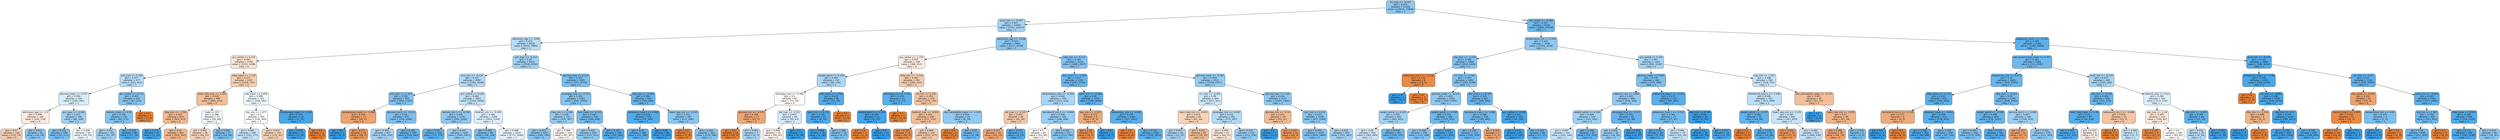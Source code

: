 digraph Tree {
node [shape=box, style="filled, rounded", color="black", fontname="helvetica"] ;
edge [fontname="helvetica"] ;
0 [label="inr_max <= -0.197\ngini = 0.419\nsamples = 21193\nvalue = [10024, 23466]\nclass = 1", fillcolor="#8ec7f0"] ;
1 [label="pco2_min <= -0.007\ngini = 0.457\nsamples = 12947\nvalue = [7221, 13227]\nclass = 1", fillcolor="#a5d3f3"] ;
0 -> 1 [labeldistance=2.5, labelangle=45, headlabel="True"] ;
2 [label="admission_age <= -0.89\ngini = 0.475\nsamples = 8266\nvalue = [5050, 7988]\nclass = 1", fillcolor="#b6dbf5"] ;
1 -> 2 ;
3 [label="gcs_verbal <= 0.155\ngini = 0.493\nsamples = 1744\nvalue = [1532, 1208]\nclass = 0", fillcolor="#fae4d5"] ;
2 -> 3 ;
4 [label="po2_max <= 0.784\ngini = 0.477\nsamples = 477\nvalue = [293, 453]\nclass = 1", fillcolor="#b9dcf6"] ;
3 -> 4 ;
5 [label="glucose_mean <= -0.457\ngini = 0.494\nsamples = 324\nvalue = [226, 282]\nclass = 1", fillcolor="#d8ecfa"] ;
4 -> 5 ;
6 [label="admission_age <= -1.3\ngini = 0.496\nsamples = 160\nvalue = [140, 118]\nclass = 0", fillcolor="#fbebe0"] ;
5 -> 6 ;
7 [label="gini = 0.47\nsamples = 120\nvalue = [122, 74]\nclass = 0", fillcolor="#f5cdb1"] ;
6 -> 7 ;
8 [label="gini = 0.412\nsamples = 40\nvalue = [18, 44]\nclass = 1", fillcolor="#8ac5f0"] ;
6 -> 8 ;
9 [label="gcs_eyes <= -0.461\ngini = 0.451\nsamples = 164\nvalue = [86, 164]\nclass = 1", fillcolor="#a1d0f3"] ;
5 -> 9 ;
10 [label="gini = 0.375\nsamples = 100\nvalue = [37, 111]\nclass = 1", fillcolor="#7bbeee"] ;
9 -> 10 ;
11 [label="gini = 0.499\nsamples = 64\nvalue = [49, 53]\nclass = 1", fillcolor="#f0f8fd"] ;
9 -> 11 ;
12 [label="gcs_verbal <= -0.772\ngini = 0.405\nsamples = 153\nvalue = [67, 171]\nclass = 1", fillcolor="#87c3ef"] ;
4 -> 12 ;
13 [label="sodium_mean <= 0.52\ngini = 0.391\nsamples = 150\nvalue = [62, 171]\nclass = 1", fillcolor="#81c1ee"] ;
12 -> 13 ;
14 [label="gini = 0.452\nsamples = 101\nvalue = [51, 97]\nclass = 1", fillcolor="#a1d1f3"] ;
13 -> 14 ;
15 [label="gini = 0.225\nsamples = 49\nvalue = [11, 74]\nclass = 1", fillcolor="#56ace9"] ;
13 -> 15 ;
16 [label="gini = 0.0\nsamples = 3\nvalue = [5, 0]\nclass = 0", fillcolor="#e58139"] ;
12 -> 16 ;
17 [label="mbp_mean <= 1.118\ngini = 0.471\nsamples = 1267\nvalue = [1239, 755]\nclass = 0", fillcolor="#f5ceb2"] ;
3 -> 17 ;
18 [label="heart_rate_max <= 1.524\ngini = 0.439\nsamples = 946\nvalue = [981, 473]\nclass = 0", fillcolor="#f2be98"] ;
17 -> 18 ;
19 [label="mbp_min <= -2.393\ngini = 0.427\nsamples = 873\nvalue = [925, 413]\nclass = 0", fillcolor="#f1b991"] ;
18 -> 19 ;
20 [label="gini = 0.111\nsamples = 12\nvalue = [1, 16]\nclass = 1", fillcolor="#45a3e7"] ;
19 -> 20 ;
21 [label="gini = 0.42\nsamples = 861\nvalue = [924, 397]\nclass = 0", fillcolor="#f0b78e"] ;
19 -> 21 ;
22 [label="male <= 0.5\ngini = 0.499\nsamples = 73\nvalue = [56, 60]\nclass = 1", fillcolor="#f2f8fd"] ;
18 -> 22 ;
23 [label="gini = 0.481\nsamples = 46\nvalue = [46, 31]\nclass = 0", fillcolor="#f7d6be"] ;
22 -> 23 ;
24 [label="gini = 0.381\nsamples = 27\nvalue = [10, 29]\nclass = 1", fillcolor="#7dbfee"] ;
22 -> 24 ;
25 [label="sbp_mean <= 2.858\ngini = 0.499\nsamples = 321\nvalue = [258, 282]\nclass = 1", fillcolor="#eef7fd"] ;
17 -> 25 ;
26 [label="sbp_min <= 1.477\ngini = 0.5\nsamples = 305\nvalue = [256, 260]\nclass = 1", fillcolor="#fcfdff"] ;
25 -> 26 ;
27 [label="gini = 0.485\nsamples = 180\nvalue = [125, 177]\nclass = 1", fillcolor="#c5e2f7"] ;
26 -> 27 ;
28 [label="gini = 0.475\nsamples = 125\nvalue = [131, 83]\nclass = 0", fillcolor="#f5d1b6"] ;
26 -> 28 ;
29 [label="bicarbonate_mean <= 1.136\ngini = 0.153\nsamples = 16\nvalue = [2, 22]\nclass = 1", fillcolor="#4ba6e7"] ;
25 -> 29 ;
30 [label="gini = 0.083\nsamples = 15\nvalue = [1, 22]\nclass = 1", fillcolor="#42a1e6"] ;
29 -> 30 ;
31 [label="gini = 0.0\nsamples = 1\nvalue = [1, 0]\nclass = 0", fillcolor="#e58139"] ;
29 -> 31 ;
32 [label="po2_max <= -0.212\ngini = 0.45\nsamples = 6522\nvalue = [3518, 6780]\nclass = 1", fillcolor="#a0d0f2"] ;
2 -> 32 ;
33 [label="po2_min <= -0.216\ngini = 0.471\nsamples = 4597\nvalue = [2761, 4509]\nclass = 1", fillcolor="#b2d9f5"] ;
32 -> 33 ;
34 [label="po2_max <= -1.427\ngini = 0.391\nsamples = 954\nvalue = [402, 1105]\nclass = 1", fillcolor="#81c1ee"] ;
33 -> 34 ;
35 [label="temperature_mean <= -1.098\ngini = 0.334\nsamples = 17\nvalue = [26, 7]\nclass = 0", fillcolor="#eca36e"] ;
34 -> 35 ;
36 [label="gini = 0.0\nsamples = 1\nvalue = [0, 2]\nclass = 1", fillcolor="#399de5"] ;
35 -> 36 ;
37 [label="gini = 0.271\nsamples = 16\nvalue = [26, 5]\nclass = 0", fillcolor="#ea995f"] ;
35 -> 37 ;
38 [label="glucose_min.2 <= -0.212\ngini = 0.38\nsamples = 937\nvalue = [376, 1098]\nclass = 1", fillcolor="#7dbfee"] ;
34 -> 38 ;
39 [label="gini = 0.457\nsamples = 407\nvalue = [226, 415]\nclass = 1", fillcolor="#a5d2f3"] ;
38 -> 39 ;
40 [label="gini = 0.295\nsamples = 530\nvalue = [150, 683]\nclass = 1", fillcolor="#64b3eb"] ;
38 -> 40 ;
41 [label="gcs_verbal <= 0.618\ngini = 0.484\nsamples = 3643\nvalue = [2359, 3404]\nclass = 1", fillcolor="#c2e1f7"] ;
33 -> 41 ;
42 [label="calcium_min.1 <= -0.706\ngini = 0.424\nsamples = 1135\nvalue = [544, 1240]\nclass = 1", fillcolor="#90c8f0"] ;
41 -> 42 ;
43 [label="gini = 0.28\nsamples = 130\nvalue = [35, 173]\nclass = 1", fillcolor="#61b1ea"] ;
42 -> 43 ;
44 [label="gini = 0.437\nsamples = 1005\nvalue = [509, 1067]\nclass = 1", fillcolor="#97ccf1"] ;
42 -> 44 ;
45 [label="totalco2_min <= -0.295\ngini = 0.496\nsamples = 2508\nvalue = [1815, 2164]\nclass = 1", fillcolor="#dfeffb"] ;
41 -> 45 ;
46 [label="gini = 0.369\nsamples = 94\nvalue = [38, 118]\nclass = 1", fillcolor="#79bded"] ;
45 -> 46 ;
47 [label="gini = 0.498\nsamples = 2414\nvalue = [1777, 2046]\nclass = 1", fillcolor="#e5f2fc"] ;
45 -> 47 ;
48 [label="glucose_max <= 0.153\ngini = 0.375\nsamples = 1925\nvalue = [757, 2271]\nclass = 1", fillcolor="#7bbeee"] ;
32 -> 48 ;
49 [label="aniongap_max <= -0.373\ngini = 0.404\nsamples = 1283\nvalue = [565, 1445]\nclass = 1", fillcolor="#86c3ef"] ;
48 -> 49 ;
50 [label="mbp_min <= 0.508\ngini = 0.438\nsamples = 733\nvalue = [376, 787]\nclass = 1", fillcolor="#98ccf1"] ;
49 -> 50 ;
51 [label="gini = 0.412\nsamples = 629\nvalue = [289, 706]\nclass = 1", fillcolor="#8ac5f0"] ;
50 -> 51 ;
52 [label="gini = 0.499\nsamples = 104\nvalue = [87, 81]\nclass = 0", fillcolor="#fdf6f1"] ;
50 -> 52 ;
53 [label="bun_mean <= -0.321\ngini = 0.347\nsamples = 550\nvalue = [189, 658]\nclass = 1", fillcolor="#72b9ec"] ;
49 -> 53 ;
54 [label="gini = 0.424\nsamples = 290\nvalue = [137, 312]\nclass = 1", fillcolor="#90c8f0"] ;
53 -> 54 ;
55 [label="gini = 0.227\nsamples = 260\nvalue = [52, 346]\nclass = 1", fillcolor="#57ace9"] ;
53 -> 55 ;
56 [label="sbp_min <= -0.068\ngini = 0.306\nsamples = 642\nvalue = [192, 826]\nclass = 1", fillcolor="#67b4eb"] ;
48 -> 56 ;
57 [label="potassium_max.1 <= 0.682\ngini = 0.214\nsamples = 375\nvalue = [75, 540]\nclass = 1", fillcolor="#54abe9"] ;
56 -> 57 ;
58 [label="gini = 0.26\nsamples = 286\nvalue = [72, 396]\nclass = 1", fillcolor="#5dafea"] ;
57 -> 58 ;
59 [label="gini = 0.04\nsamples = 89\nvalue = [3, 144]\nclass = 1", fillcolor="#3d9fe6"] ;
57 -> 59 ;
60 [label="heart_rate_min <= -2.295\ngini = 0.412\nsamples = 267\nvalue = [117, 286]\nclass = 1", fillcolor="#8ac5f0"] ;
56 -> 60 ;
61 [label="gini = 0.0\nsamples = 3\nvalue = [7, 0]\nclass = 0", fillcolor="#e58139"] ;
60 -> 61 ;
62 [label="gini = 0.401\nsamples = 264\nvalue = [110, 286]\nclass = 1", fillcolor="#85c3ef"] ;
60 -> 62 ;
63 [label="admission_age <= -1.636\ngini = 0.414\nsamples = 4681\nvalue = [2171, 5239]\nclass = 1", fillcolor="#8bc6f0"] ;
1 -> 63 ;
64 [label="gcs_verbal <= -1.235\ngini = 0.497\nsamples = 428\nvalue = [366, 312]\nclass = 0", fillcolor="#fbece2"] ;
63 -> 64 ;
65 [label="weight_admit <= 0.278\ngini = 0.465\nsamples = 137\nvalue = [84, 145]\nclass = 1", fillcolor="#acd6f4"] ;
64 -> 65 ;
66 [label="aniongap_max <= -0.766\ngini = 0.5\nsamples = 81\nvalue = [73, 70]\nclass = 0", fillcolor="#fefaf7"] ;
65 -> 66 ;
67 [label="glucose_min <= -0.579\ngini = 0.358\nsamples = 17\nvalue = [23, 7]\nclass = 0", fillcolor="#eda775"] ;
66 -> 67 ;
68 [label="gini = 0.0\nsamples = 10\nvalue = [19, 0]\nclass = 0", fillcolor="#e58139"] ;
67 -> 68 ;
69 [label="gini = 0.463\nsamples = 7\nvalue = [4, 7]\nclass = 1", fillcolor="#aad5f4"] ;
67 -> 69 ;
70 [label="ptt_max <= -0.322\ngini = 0.493\nsamples = 64\nvalue = [50, 63]\nclass = 1", fillcolor="#d6ebfa"] ;
66 -> 70 ;
71 [label="gini = 0.499\nsamples = 55\nvalue = [50, 45]\nclass = 0", fillcolor="#fcf2eb"] ;
70 -> 71 ;
72 [label="gini = 0.0\nsamples = 9\nvalue = [0, 18]\nclass = 1", fillcolor="#399de5"] ;
70 -> 72 ;
73 [label="dbp_mean <= 1.708\ngini = 0.223\nsamples = 56\nvalue = [11, 75]\nclass = 1", fillcolor="#56abe9"] ;
65 -> 73 ;
74 [label="spo2_min <= 0.715\ngini = 0.191\nsamples = 54\nvalue = [9, 75]\nclass = 1", fillcolor="#51a9e8"] ;
73 -> 74 ;
75 [label="gini = 0.094\nsamples = 38\nvalue = [3, 58]\nclass = 1", fillcolor="#43a2e6"] ;
74 -> 75 ;
76 [label="gini = 0.386\nsamples = 16\nvalue = [6, 17]\nclass = 1", fillcolor="#7fc0ee"] ;
74 -> 76 ;
77 [label="gini = 0.0\nsamples = 2\nvalue = [2, 0]\nclass = 0", fillcolor="#e58139"] ;
73 -> 77 ;
78 [label="mbp_min <= -1.116\ngini = 0.467\nsamples = 291\nvalue = [282, 167]\nclass = 0", fillcolor="#f4ccae"] ;
64 -> 78 ;
79 [label="aniongap_min <= 2.787\ngini = 0.255\nsamples = 13\nvalue = [3, 17]\nclass = 1", fillcolor="#5caeea"] ;
78 -> 79 ;
80 [label="weight_admit <= -1.159\ngini = 0.105\nsamples = 12\nvalue = [1, 17]\nclass = 1", fillcolor="#45a3e7"] ;
79 -> 80 ;
81 [label="gini = 0.0\nsamples = 1\nvalue = [1, 0]\nclass = 0", fillcolor="#e58139"] ;
80 -> 81 ;
82 [label="gini = 0.0\nsamples = 11\nvalue = [0, 17]\nclass = 1", fillcolor="#399de5"] ;
80 -> 82 ;
83 [label="gini = 0.0\nsamples = 1\nvalue = [2, 0]\nclass = 0", fillcolor="#e58139"] ;
79 -> 83 ;
84 [label="ptt_min <= 0.145\ngini = 0.455\nsamples = 278\nvalue = [279, 150]\nclass = 0", fillcolor="#f3c5a3"] ;
78 -> 84 ;
85 [label="totalco2_max <= -0.653\ngini = 0.441\nsamples = 259\nvalue = [271, 132]\nclass = 0", fillcolor="#f2be99"] ;
84 -> 85 ;
86 [label="gini = 0.165\nsamples = 34\nvalue = [50, 5]\nclass = 0", fillcolor="#e88e4d"] ;
85 -> 86 ;
87 [label="gini = 0.464\nsamples = 225\nvalue = [221, 127]\nclass = 0", fillcolor="#f4c9ab"] ;
85 -> 87 ;
88 [label="abs_neutrophils_mean <= -1.014\ngini = 0.426\nsamples = 19\nvalue = [8, 18]\nclass = 1", fillcolor="#91c9f1"] ;
84 -> 88 ;
89 [label="gini = 0.0\nsamples = 2\nvalue = [3, 0]\nclass = 0", fillcolor="#e58139"] ;
88 -> 89 ;
90 [label="gini = 0.34\nsamples = 17\nvalue = [5, 18]\nclass = 1", fillcolor="#70b8ec"] ;
88 -> 90 ;
91 [label="mbp_min <= -0.112\ngini = 0.392\nsamples = 4253\nvalue = [1805, 4927]\nclass = 1", fillcolor="#82c1ef"] ;
63 -> 91 ;
92 [label="bun_mean <= -0.566\ngini = 0.317\nsamples = 1742\nvalue = [547, 2226]\nclass = 1", fillcolor="#6ab5eb"] ;
91 -> 92 ;
93 [label="temperature_max <= -0.769\ngini = 0.462\nsamples = 370\nvalue = [211, 372]\nclass = 1", fillcolor="#a9d5f4"] ;
92 -> 93 ;
94 [label="ptt_max <= -0.247\ngini = 0.464\nsamples = 44\nvalue = [45, 26]\nclass = 0", fillcolor="#f4caab"] ;
93 -> 94 ;
95 [label="gini = 0.357\nsamples = 33\nvalue = [43, 13]\nclass = 0", fillcolor="#eda775"] ;
94 -> 95 ;
96 [label="gini = 0.231\nsamples = 11\nvalue = [2, 13]\nclass = 1", fillcolor="#57ace9"] ;
94 -> 96 ;
97 [label="hematocrit_min.1 <= -0.664\ngini = 0.438\nsamples = 326\nvalue = [166, 346]\nclass = 1", fillcolor="#98ccf1"] ;
93 -> 97 ;
98 [label="gini = 0.5\nsamples = 69\nvalue = [51, 48]\nclass = 0", fillcolor="#fdf8f3"] ;
97 -> 98 ;
99 [label="gini = 0.402\nsamples = 257\nvalue = [115, 298]\nclass = 1", fillcolor="#85c3ef"] ;
97 -> 99 ;
100 [label="spo2_min <= -6.648\ngini = 0.26\nsamples = 1372\nvalue = [336, 1854]\nclass = 1", fillcolor="#5dafea"] ;
92 -> 100 ;
101 [label="sbp_min <= -1.527\ngini = 0.375\nsamples = 8\nvalue = [9, 3]\nclass = 0", fillcolor="#eeab7b"] ;
100 -> 101 ;
102 [label="gini = 0.18\nsamples = 6\nvalue = [9, 1]\nclass = 0", fillcolor="#e88f4f"] ;
101 -> 102 ;
103 [label="gini = 0.0\nsamples = 2\nvalue = [0, 2]\nclass = 1", fillcolor="#399de5"] ;
101 -> 103 ;
104 [label="baseexcess_min <= -4.491\ngini = 0.255\nsamples = 1364\nvalue = [327, 1851]\nclass = 1", fillcolor="#5caeea"] ;
100 -> 104 ;
105 [label="gini = 0.0\nsamples = 3\nvalue = [5, 0]\nclass = 0", fillcolor="#e58139"] ;
104 -> 105 ;
106 [label="gini = 0.252\nsamples = 1361\nvalue = [322, 1851]\nclass = 1", fillcolor="#5baeea"] ;
104 -> 106 ;
107 [label="glucose_mean <= -0.787\ngini = 0.434\nsamples = 2511\nvalue = [1258, 2701]\nclass = 1", fillcolor="#95cbf1"] ;
91 -> 107 ;
108 [label="inr_max <= -0.462\ngini = 0.49\nsamples = 364\nvalue = [257, 341]\nclass = 1", fillcolor="#cee7f9"] ;
107 -> 108 ;
109 [label="heart_rate_min <= -0.653\ngini = 0.479\nsamples = 83\nvalue = [82, 54]\nclass = 0", fillcolor="#f6d4bb"] ;
108 -> 109 ;
110 [label="gini = 0.457\nsamples = 20\nvalue = [12, 22]\nclass = 1", fillcolor="#a5d2f3"] ;
109 -> 110 ;
111 [label="gini = 0.431\nsamples = 63\nvalue = [70, 32]\nclass = 0", fillcolor="#f1bb94"] ;
109 -> 111 ;
112 [label="aniongap_min <= -0.687\ngini = 0.471\nsamples = 281\nvalue = [175, 287]\nclass = 1", fillcolor="#b2d9f5"] ;
108 -> 112 ;
113 [label="gini = 0.494\nsamples = 67\nvalue = [64, 51]\nclass = 0", fillcolor="#fae5d7"] ;
112 -> 113 ;
114 [label="gini = 0.435\nsamples = 214\nvalue = [111, 236]\nclass = 1", fillcolor="#96cbf1"] ;
112 -> 114 ;
115 [label="glucose_max <= -0.81\ngini = 0.418\nsamples = 2147\nvalue = [1001, 2360]\nclass = 1", fillcolor="#8dc7f0"] ;
107 -> 115 ;
116 [label="glucose_min <= -0.16\ngini = 0.431\nsamples = 19\nvalue = [24, 11]\nclass = 0", fillcolor="#f1bb94"] ;
115 -> 116 ;
117 [label="gini = 0.0\nsamples = 3\nvalue = [0, 7]\nclass = 1", fillcolor="#399de5"] ;
116 -> 117 ;
118 [label="gini = 0.245\nsamples = 16\nvalue = [24, 4]\nclass = 0", fillcolor="#e9965a"] ;
116 -> 118 ;
119 [label="po2_min <= 0.235\ngini = 0.415\nsamples = 2128\nvalue = [977, 2349]\nclass = 1", fillcolor="#8bc6f0"] ;
115 -> 119 ;
120 [label="gini = 0.395\nsamples = 1476\nvalue = [625, 1684]\nclass = 1", fillcolor="#82c1ef"] ;
119 -> 120 ;
121 [label="gini = 0.453\nsamples = 652\nvalue = [352, 665]\nclass = 1", fillcolor="#a2d1f3"] ;
119 -> 121 ;
122 [label="bun_mean <= -0.394\ngini = 0.337\nsamples = 8246\nvalue = [2803, 10239]\nclass = 1", fillcolor="#6fb8ec"] ;
0 -> 122 [labeldistance=2.5, labelangle=-45, headlabel="False"] ;
123 [label="temperature_min <= 0.255\ngini = 0.424\nsamples = 3100\nvalue = [1503, 3430]\nclass = 1", fillcolor="#90c8f0"] ;
122 -> 123 ;
124 [label="sbp_max <= -2.137\ngini = 0.394\nsamples = 1899\nvalue = [812, 2200]\nclass = 1", fillcolor="#82c1ef"] ;
123 -> 124 ;
125 [label="potassium_min.1 <= -2.138\ngini = 0.133\nsamples = 8\nvalue = [13, 1]\nclass = 0", fillcolor="#e78b48"] ;
124 -> 125 ;
126 [label="gini = 0.0\nsamples = 1\nvalue = [0, 1]\nclass = 1", fillcolor="#399de5"] ;
125 -> 126 ;
127 [label="gini = 0.0\nsamples = 7\nvalue = [13, 0]\nclass = 0", fillcolor="#e58139"] ;
125 -> 127 ;
128 [label="inr_max <= 0.106\ngini = 0.391\nsamples = 1891\nvalue = [799, 2199]\nclass = 1", fillcolor="#81c1ee"] ;
124 -> 128 ;
129 [label="glucose_mean <= -0.125\ngini = 0.424\nsamples = 1244\nvalue = [595, 1356]\nclass = 1", fillcolor="#90c8f0"] ;
128 -> 129 ;
130 [label="weight_admit <= 0.025\ngini = 0.455\nsamples = 851\nvalue = [462, 855]\nclass = 1", fillcolor="#a4d2f3"] ;
129 -> 130 ;
131 [label="gini = 0.49\nsamples = 550\nvalue = [362, 483]\nclass = 1", fillcolor="#cde6f8"] ;
130 -> 131 ;
132 [label="gini = 0.334\nsamples = 301\nvalue = [100, 372]\nclass = 1", fillcolor="#6eb7ec"] ;
130 -> 132 ;
133 [label="weight_admit <= 0.198\ngini = 0.332\nsamples = 393\nvalue = [133, 501]\nclass = 1", fillcolor="#6eb7ec"] ;
129 -> 133 ;
134 [label="gini = 0.398\nsamples = 256\nvalue = [112, 296]\nclass = 1", fillcolor="#84c2ef"] ;
133 -> 134 ;
135 [label="gini = 0.169\nsamples = 137\nvalue = [21, 205]\nclass = 1", fillcolor="#4da7e8"] ;
133 -> 135 ;
136 [label="wbc_mean <= 0.397\ngini = 0.314\nsamples = 647\nvalue = [204, 843]\nclass = 1", fillcolor="#69b5eb"] ;
128 -> 136 ;
137 [label="hematocrit_max.1 <= 1.966\ngini = 0.346\nsamples = 518\nvalue = [189, 661]\nclass = 1", fillcolor="#72b9ec"] ;
136 -> 137 ;
138 [label="gini = 0.339\nsamples = 513\nvalue = [182, 659]\nclass = 1", fillcolor="#70b8ec"] ;
137 -> 138 ;
139 [label="gini = 0.346\nsamples = 5\nvalue = [7, 2]\nclass = 0", fillcolor="#eca572"] ;
137 -> 139 ;
140 [label="gcs_verbal <= 0.618\ngini = 0.141\nsamples = 129\nvalue = [15, 182]\nclass = 1", fillcolor="#49a5e7"] ;
136 -> 140 ;
141 [label="gini = 0.031\nsamples = 83\nvalue = [2, 125]\nclass = 1", fillcolor="#3c9fe5"] ;
140 -> 141 ;
142 [label="gini = 0.302\nsamples = 46\nvalue = [13, 57]\nclass = 1", fillcolor="#66b3eb"] ;
140 -> 142 ;
143 [label="gcs_verbal <= 0.155\ngini = 0.461\nsamples = 1201\nvalue = [691, 1230]\nclass = 1", fillcolor="#a8d4f4"] ;
123 -> 143 ;
144 [label="glucose_mean <= 0.082\ngini = 0.379\nsamples = 441\nvalue = [173, 508]\nclass = 1", fillcolor="#7cbeee"] ;
143 -> 144 ;
145 [label="totalco2_max <= 0.692\ngini = 0.425\nsamples = 308\nvalue = [144, 326]\nclass = 1", fillcolor="#90c8f0"] ;
144 -> 145 ;
146 [label="weight_admit <= 0.306\ngini = 0.449\nsamples = 244\nvalue = [125, 242]\nclass = 1", fillcolor="#9fd0f2"] ;
145 -> 146 ;
147 [label="gini = 0.487\nsamples = 161\nvalue = [101, 140]\nclass = 1", fillcolor="#c8e4f8"] ;
146 -> 147 ;
148 [label="gini = 0.308\nsamples = 83\nvalue = [24, 102]\nclass = 1", fillcolor="#68b4eb"] ;
146 -> 148 ;
149 [label="aniongap_max <= -0.373\ngini = 0.301\nsamples = 64\nvalue = [19, 84]\nclass = 1", fillcolor="#66b3eb"] ;
145 -> 149 ;
150 [label="gini = 0.432\nsamples = 36\nvalue = [18, 39]\nclass = 1", fillcolor="#94caf1"] ;
149 -> 150 ;
151 [label="gini = 0.043\nsamples = 28\nvalue = [1, 45]\nclass = 1", fillcolor="#3d9fe6"] ;
149 -> 151 ;
152 [label="potassium_max.1 <= -0.154\ngini = 0.237\nsamples = 133\nvalue = [29, 182]\nclass = 1", fillcolor="#59ade9"] ;
144 -> 152 ;
153 [label="potassium_max.1 <= -0.512\ngini = 0.361\nsamples = 77\nvalue = [27, 87]\nclass = 1", fillcolor="#76bbed"] ;
152 -> 153 ;
154 [label="gini = 0.19\nsamples = 44\nvalue = [7, 59]\nclass = 1", fillcolor="#50a9e8"] ;
153 -> 154 ;
155 [label="gini = 0.486\nsamples = 33\nvalue = [20, 28]\nclass = 1", fillcolor="#c6e3f8"] ;
153 -> 155 ;
156 [label="dbp_min <= 0.199\ngini = 0.04\nsamples = 56\nvalue = [2, 95]\nclass = 1", fillcolor="#3d9fe6"] ;
152 -> 156 ;
157 [label="gini = 0.0\nsamples = 38\nvalue = [0, 73]\nclass = 1", fillcolor="#399de5"] ;
156 -> 157 ;
158 [label="gini = 0.153\nsamples = 18\nvalue = [2, 22]\nclass = 1", fillcolor="#4ba6e7"] ;
156 -> 158 ;
159 [label="sbp_min <= 1.592\ngini = 0.486\nsamples = 760\nvalue = [518, 722]\nclass = 1", fillcolor="#c7e3f8"] ;
143 -> 159 ;
160 [label="hematocrit_max.1 <= -1.586\ngini = 0.481\nsamples = 717\nvalue = [471, 699]\nclass = 1", fillcolor="#bedff7"] ;
159 -> 160 ;
161 [label="weight_admit <= -1.373\ngini = 0.289\nsamples = 52\nvalue = [14, 66]\nclass = 1", fillcolor="#63b2eb"] ;
160 -> 161 ;
162 [label="gini = 0.0\nsamples = 2\nvalue = [4, 0]\nclass = 0", fillcolor="#e58139"] ;
161 -> 162 ;
163 [label="gini = 0.229\nsamples = 50\nvalue = [10, 66]\nclass = 1", fillcolor="#57ace9"] ;
161 -> 163 ;
164 [label="heart_rate_min <= -1.572\ngini = 0.487\nsamples = 665\nvalue = [457, 633]\nclass = 1", fillcolor="#c8e4f8"] ;
160 -> 164 ;
165 [label="gini = 0.255\nsamples = 10\nvalue = [17, 3]\nclass = 0", fillcolor="#ea975c"] ;
164 -> 165 ;
166 [label="gini = 0.484\nsamples = 655\nvalue = [440, 630]\nclass = 1", fillcolor="#c3e1f7"] ;
164 -> 166 ;
167 [label="abs_eosinophils_mean <= -0.373\ngini = 0.441\nsamples = 43\nvalue = [47, 23]\nclass = 0", fillcolor="#f2bf9a"] ;
159 -> 167 ;
168 [label="gini = 0.0\nsamples = 3\nvalue = [0, 4]\nclass = 1", fillcolor="#399de5"] ;
167 -> 168 ;
169 [label="heart_rate_min <= 1.678\ngini = 0.41\nsamples = 40\nvalue = [47, 19]\nclass = 0", fillcolor="#f0b489"] ;
167 -> 169 ;
170 [label="gini = 0.348\nsamples = 35\nvalue = [45, 13]\nclass = 0", fillcolor="#eda572"] ;
169 -> 170 ;
171 [label="gini = 0.375\nsamples = 5\nvalue = [2, 6]\nclass = 1", fillcolor="#7bbeee"] ;
169 -> 171 ;
172 [label="potassium_max.1 <= -0.154\ngini = 0.269\nsamples = 5146\nvalue = [1300, 6809]\nclass = 1", fillcolor="#5fb0ea"] ;
122 -> 172 ;
173 [label="abs_lymphocytes_mean <= 0.057\ngini = 0.342\nsamples = 2080\nvalue = [712, 2545]\nclass = 1", fillcolor="#70b8ec"] ;
172 -> 173 ;
174 [label="baseexcess_min <= 0.073\ngini = 0.32\nsamples = 1816\nvalue = [570, 2285]\nclass = 1", fillcolor="#6ab5eb"] ;
173 -> 174 ;
175 [label="mbp_mean <= -2.173\ngini = 0.251\nsamples = 617\nvalue = [142, 824]\nclass = 1", fillcolor="#5baee9"] ;
174 -> 175 ;
176 [label="hematocrit_min.1 <= -0.118\ngini = 0.375\nsamples = 6\nvalue = [6, 2]\nclass = 0", fillcolor="#eeab7b"] ;
175 -> 176 ;
177 [label="gini = 0.0\nsamples = 2\nvalue = [0, 2]\nclass = 1", fillcolor="#399de5"] ;
176 -> 177 ;
178 [label="gini = 0.0\nsamples = 4\nvalue = [6, 0]\nclass = 0", fillcolor="#e58139"] ;
176 -> 178 ;
179 [label="platelets_mean <= -0.451\ngini = 0.244\nsamples = 611\nvalue = [136, 822]\nclass = 1", fillcolor="#5aade9"] ;
175 -> 179 ;
180 [label="gini = 0.166\nsamples = 342\nvalue = [49, 488]\nclass = 1", fillcolor="#4da7e8"] ;
179 -> 180 ;
181 [label="gini = 0.328\nsamples = 269\nvalue = [87, 334]\nclass = 1", fillcolor="#6db7ec"] ;
179 -> 181 ;
182 [label="dbp_min <= 0.503\ngini = 0.35\nsamples = 1199\nvalue = [428, 1461]\nclass = 1", fillcolor="#73baed"] ;
174 -> 182 ;
183 [label="weight_admit <= -0.182\ngini = 0.308\nsamples = 903\nvalue = [270, 1151]\nclass = 1", fillcolor="#67b4eb"] ;
182 -> 183 ;
184 [label="gini = 0.381\nsamples = 442\nvalue = [174, 505]\nclass = 1", fillcolor="#7dbfee"] ;
183 -> 184 ;
185 [label="gini = 0.225\nsamples = 461\nvalue = [96, 646]\nclass = 1", fillcolor="#56ace9"] ;
183 -> 185 ;
186 [label="glucose_min.2 <= -0.942\ngini = 0.447\nsamples = 296\nvalue = [158, 310]\nclass = 1", fillcolor="#9ecff2"] ;
182 -> 186 ;
187 [label="gini = 0.327\nsamples = 22\nvalue = [27, 7]\nclass = 0", fillcolor="#eca26c"] ;
186 -> 187 ;
188 [label="gini = 0.421\nsamples = 274\nvalue = [131, 303]\nclass = 1", fillcolor="#8fc7f0"] ;
186 -> 188 ;
189 [label="pco2_min <= -0.134\ngini = 0.457\nsamples = 264\nvalue = [142, 260]\nclass = 1", fillcolor="#a5d3f3"] ;
173 -> 189 ;
190 [label="sbp_min <= 0.148\ngini = 0.318\nsamples = 100\nvalue = [31, 125]\nclass = 1", fillcolor="#6ab5eb"] ;
189 -> 190 ;
191 [label="heart_rate_mean <= 1.76\ngini = 0.23\nsamples = 87\nvalue = [18, 118]\nclass = 1", fillcolor="#57ace9"] ;
190 -> 191 ;
192 [label="gini = 0.163\nsamples = 79\nvalue = [11, 112]\nclass = 1", fillcolor="#4ca7e8"] ;
191 -> 192 ;
193 [label="gini = 0.497\nsamples = 8\nvalue = [7, 6]\nclass = 0", fillcolor="#fbede3"] ;
191 -> 193 ;
194 [label="potassium_min.1 <= -0.646\ngini = 0.455\nsamples = 13\nvalue = [13, 7]\nclass = 0", fillcolor="#f3c5a4"] ;
190 -> 194 ;
195 [label="gini = 0.0\nsamples = 4\nvalue = [8, 0]\nclass = 0", fillcolor="#e58139"] ;
194 -> 195 ;
196 [label="gini = 0.486\nsamples = 9\nvalue = [5, 7]\nclass = 1", fillcolor="#c6e3f8"] ;
194 -> 196 ;
197 [label="totalco2_max <= 0.02\ngini = 0.495\nsamples = 164\nvalue = [111, 135]\nclass = 1", fillcolor="#dceefa"] ;
189 -> 197 ;
198 [label="sbp_max <= -1.28\ngini = 0.495\nsamples = 115\nvalue = [100, 82]\nclass = 0", fillcolor="#fae8db"] ;
197 -> 198 ;
199 [label="gini = 0.105\nsamples = 9\nvalue = [17, 1]\nclass = 0", fillcolor="#e78845"] ;
198 -> 199 ;
200 [label="gini = 0.5\nsamples = 106\nvalue = [83, 81]\nclass = 0", fillcolor="#fefcfa"] ;
198 -> 200 ;
201 [label="sbp_min <= -0.372\ngini = 0.285\nsamples = 49\nvalue = [11, 53]\nclass = 1", fillcolor="#62b1ea"] ;
197 -> 201 ;
202 [label="gini = 0.476\nsamples = 20\nvalue = [9, 14]\nclass = 1", fillcolor="#b8dcf6"] ;
201 -> 202 ;
203 [label="gini = 0.093\nsamples = 29\nvalue = [2, 39]\nclass = 1", fillcolor="#43a2e6"] ;
201 -> 203 ;
204 [label="pco2_min <= -0.134\ngini = 0.213\nsamples = 3066\nvalue = [588, 4264]\nclass = 1", fillcolor="#54abe9"] ;
172 -> 204 ;
205 [label="hematocrit_max.1 <= -2.48\ngini = 0.149\nsamples = 1550\nvalue = [196, 2219]\nclass = 1", fillcolor="#4aa6e7"] ;
204 -> 205 ;
206 [label="gini = 0.0\nsamples = 2\nvalue = [2, 0]\nclass = 0", fillcolor="#e58139"] ;
205 -> 206 ;
207 [label="ph_max <= -4.986\ngini = 0.148\nsamples = 1548\nvalue = [194, 2219]\nclass = 1", fillcolor="#4aa6e7"] ;
205 -> 207 ;
208 [label="dbp_min <= -1.016\ngini = 0.408\nsamples = 4\nvalue = [5, 2]\nclass = 0", fillcolor="#efb388"] ;
207 -> 208 ;
209 [label="gini = 0.0\nsamples = 2\nvalue = [0, 2]\nclass = 1", fillcolor="#399de5"] ;
208 -> 209 ;
210 [label="gini = 0.0\nsamples = 2\nvalue = [5, 0]\nclass = 0", fillcolor="#e58139"] ;
208 -> 210 ;
211 [label="sbp_min <= -0.3\ngini = 0.145\nsamples = 1544\nvalue = [189, 2217]\nclass = 1", fillcolor="#4aa5e7"] ;
207 -> 211 ;
212 [label="gini = 0.108\nsamples = 938\nvalue = [83, 1362]\nclass = 1", fillcolor="#45a3e7"] ;
211 -> 212 ;
213 [label="gini = 0.196\nsamples = 606\nvalue = [106, 855]\nclass = 1", fillcolor="#52a9e8"] ;
211 -> 213 ;
214 [label="ph_max <= -5.92\ngini = 0.27\nsamples = 1516\nvalue = [392, 2045]\nclass = 1", fillcolor="#5fb0ea"] ;
204 -> 214 ;
215 [label="sbp_mean <= -0.937\ngini = 0.332\nsamples = 14\nvalue = [15, 4]\nclass = 0", fillcolor="#eca36e"] ;
214 -> 215 ;
216 [label="calcium_max.1 <= 2.449\ngini = 0.124\nsamples = 11\nvalue = [14, 1]\nclass = 0", fillcolor="#e78a47"] ;
215 -> 216 ;
217 [label="gini = 0.0\nsamples = 10\nvalue = [14, 0]\nclass = 0", fillcolor="#e58139"] ;
216 -> 217 ;
218 [label="gini = 0.0\nsamples = 1\nvalue = [0, 1]\nclass = 1", fillcolor="#399de5"] ;
216 -> 218 ;
219 [label="temperature_min <= -0.01\ngini = 0.375\nsamples = 3\nvalue = [1, 3]\nclass = 1", fillcolor="#7bbeee"] ;
215 -> 219 ;
220 [label="gini = 0.0\nsamples = 2\nvalue = [0, 3]\nclass = 1", fillcolor="#399de5"] ;
219 -> 220 ;
221 [label="gini = 0.0\nsamples = 1\nvalue = [1, 0]\nclass = 0", fillcolor="#e58139"] ;
219 -> 221 ;
222 [label="pco2_min <= -0.007\ngini = 0.263\nsamples = 1502\nvalue = [377, 2041]\nclass = 1", fillcolor="#5eafea"] ;
214 -> 222 ;
223 [label="sbp_min <= 2.387\ngini = 0.336\nsamples = 652\nvalue = [223, 822]\nclass = 1", fillcolor="#6fb8ec"] ;
222 -> 223 ;
224 [label="gini = 0.33\nsamples = 648\nvalue = [217, 822]\nclass = 1", fillcolor="#6db7ec"] ;
223 -> 224 ;
225 [label="gini = 0.0\nsamples = 4\nvalue = [6, 0]\nclass = 0", fillcolor="#e58139"] ;
223 -> 225 ;
226 [label="mbp_mean <= 0.957\ngini = 0.199\nsamples = 850\nvalue = [154, 1219]\nclass = 1", fillcolor="#52a9e8"] ;
222 -> 226 ;
227 [label="gini = 0.173\nsamples = 782\nvalue = [120, 1138]\nclass = 1", fillcolor="#4ea7e8"] ;
226 -> 227 ;
228 [label="gini = 0.416\nsamples = 68\nvalue = [34, 81]\nclass = 1", fillcolor="#8cc6f0"] ;
226 -> 228 ;
}